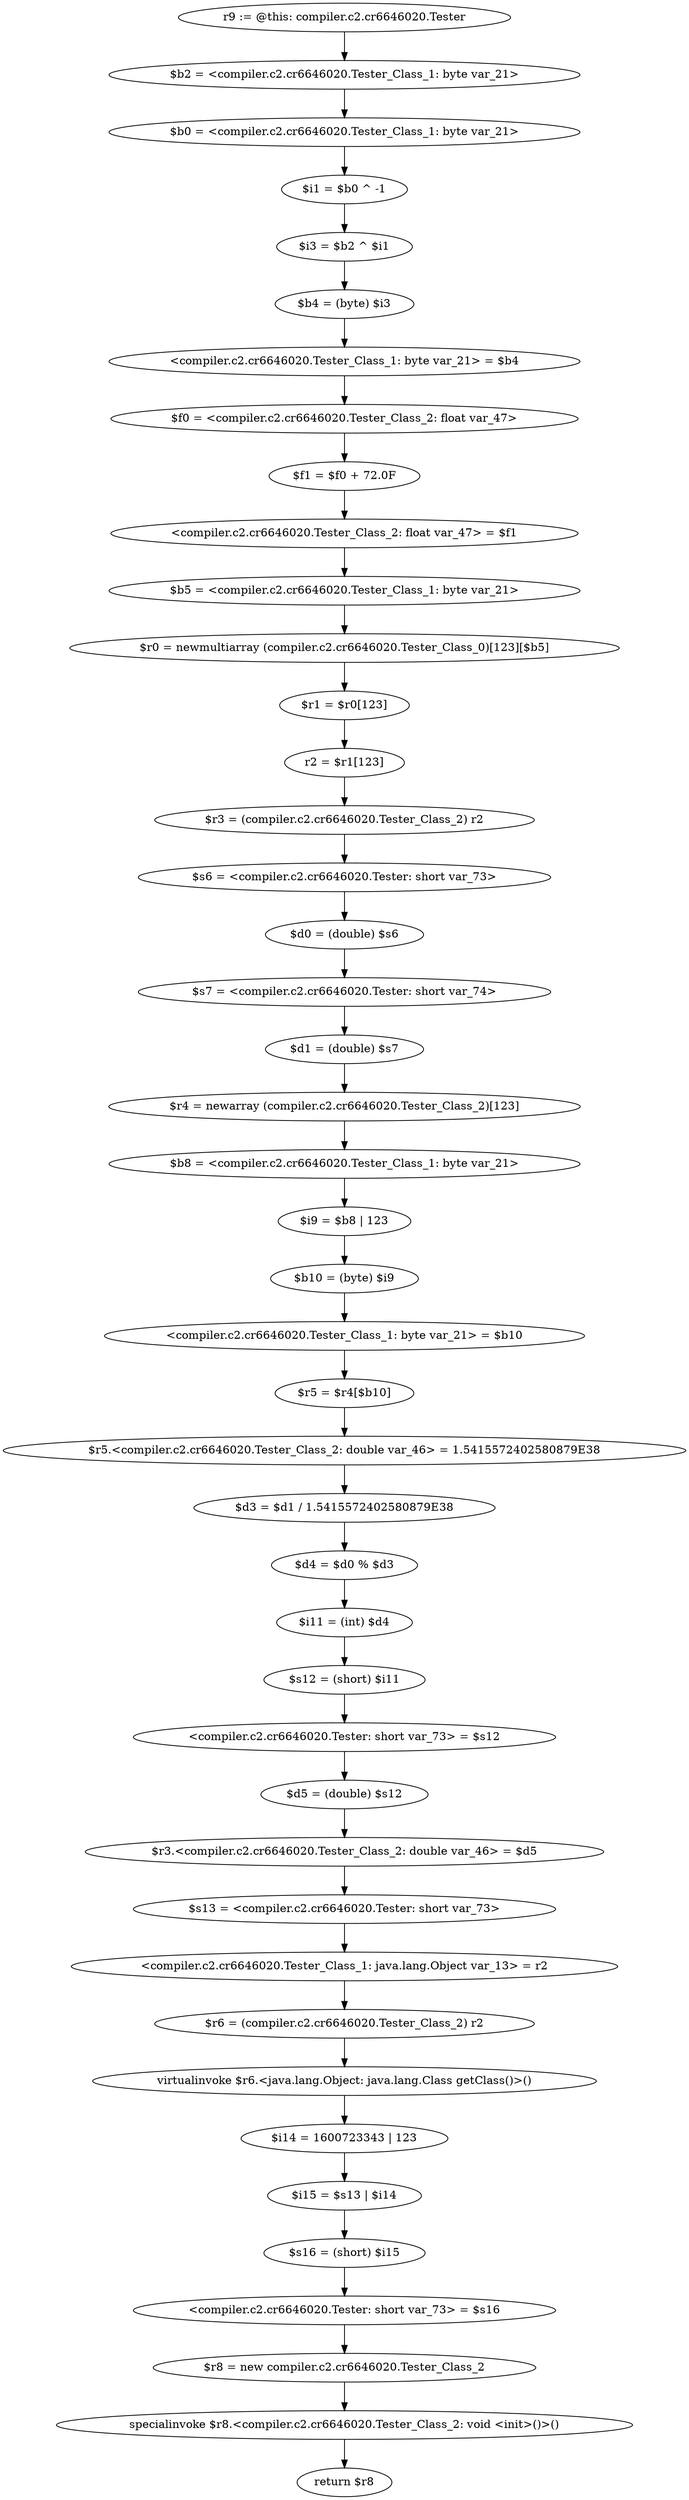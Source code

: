 digraph "unitGraph" {
    "r9 := @this: compiler.c2.cr6646020.Tester"
    "$b2 = <compiler.c2.cr6646020.Tester_Class_1: byte var_21>"
    "$b0 = <compiler.c2.cr6646020.Tester_Class_1: byte var_21>"
    "$i1 = $b0 ^ -1"
    "$i3 = $b2 ^ $i1"
    "$b4 = (byte) $i3"
    "<compiler.c2.cr6646020.Tester_Class_1: byte var_21> = $b4"
    "$f0 = <compiler.c2.cr6646020.Tester_Class_2: float var_47>"
    "$f1 = $f0 + 72.0F"
    "<compiler.c2.cr6646020.Tester_Class_2: float var_47> = $f1"
    "$b5 = <compiler.c2.cr6646020.Tester_Class_1: byte var_21>"
    "$r0 = newmultiarray (compiler.c2.cr6646020.Tester_Class_0)[123][$b5]"
    "$r1 = $r0[123]"
    "r2 = $r1[123]"
    "$r3 = (compiler.c2.cr6646020.Tester_Class_2) r2"
    "$s6 = <compiler.c2.cr6646020.Tester: short var_73>"
    "$d0 = (double) $s6"
    "$s7 = <compiler.c2.cr6646020.Tester: short var_74>"
    "$d1 = (double) $s7"
    "$r4 = newarray (compiler.c2.cr6646020.Tester_Class_2)[123]"
    "$b8 = <compiler.c2.cr6646020.Tester_Class_1: byte var_21>"
    "$i9 = $b8 | 123"
    "$b10 = (byte) $i9"
    "<compiler.c2.cr6646020.Tester_Class_1: byte var_21> = $b10"
    "$r5 = $r4[$b10]"
    "$r5.<compiler.c2.cr6646020.Tester_Class_2: double var_46> = 1.5415572402580879E38"
    "$d3 = $d1 / 1.5415572402580879E38"
    "$d4 = $d0 % $d3"
    "$i11 = (int) $d4"
    "$s12 = (short) $i11"
    "<compiler.c2.cr6646020.Tester: short var_73> = $s12"
    "$d5 = (double) $s12"
    "$r3.<compiler.c2.cr6646020.Tester_Class_2: double var_46> = $d5"
    "$s13 = <compiler.c2.cr6646020.Tester: short var_73>"
    "<compiler.c2.cr6646020.Tester_Class_1: java.lang.Object var_13> = r2"
    "$r6 = (compiler.c2.cr6646020.Tester_Class_2) r2"
    "virtualinvoke $r6.<java.lang.Object: java.lang.Class getClass()>()"
    "$i14 = 1600723343 | 123"
    "$i15 = $s13 | $i14"
    "$s16 = (short) $i15"
    "<compiler.c2.cr6646020.Tester: short var_73> = $s16"
    "$r8 = new compiler.c2.cr6646020.Tester_Class_2"
    "specialinvoke $r8.<compiler.c2.cr6646020.Tester_Class_2: void <init>()>()"
    "return $r8"
    "r9 := @this: compiler.c2.cr6646020.Tester"->"$b2 = <compiler.c2.cr6646020.Tester_Class_1: byte var_21>";
    "$b2 = <compiler.c2.cr6646020.Tester_Class_1: byte var_21>"->"$b0 = <compiler.c2.cr6646020.Tester_Class_1: byte var_21>";
    "$b0 = <compiler.c2.cr6646020.Tester_Class_1: byte var_21>"->"$i1 = $b0 ^ -1";
    "$i1 = $b0 ^ -1"->"$i3 = $b2 ^ $i1";
    "$i3 = $b2 ^ $i1"->"$b4 = (byte) $i3";
    "$b4 = (byte) $i3"->"<compiler.c2.cr6646020.Tester_Class_1: byte var_21> = $b4";
    "<compiler.c2.cr6646020.Tester_Class_1: byte var_21> = $b4"->"$f0 = <compiler.c2.cr6646020.Tester_Class_2: float var_47>";
    "$f0 = <compiler.c2.cr6646020.Tester_Class_2: float var_47>"->"$f1 = $f0 + 72.0F";
    "$f1 = $f0 + 72.0F"->"<compiler.c2.cr6646020.Tester_Class_2: float var_47> = $f1";
    "<compiler.c2.cr6646020.Tester_Class_2: float var_47> = $f1"->"$b5 = <compiler.c2.cr6646020.Tester_Class_1: byte var_21>";
    "$b5 = <compiler.c2.cr6646020.Tester_Class_1: byte var_21>"->"$r0 = newmultiarray (compiler.c2.cr6646020.Tester_Class_0)[123][$b5]";
    "$r0 = newmultiarray (compiler.c2.cr6646020.Tester_Class_0)[123][$b5]"->"$r1 = $r0[123]";
    "$r1 = $r0[123]"->"r2 = $r1[123]";
    "r2 = $r1[123]"->"$r3 = (compiler.c2.cr6646020.Tester_Class_2) r2";
    "$r3 = (compiler.c2.cr6646020.Tester_Class_2) r2"->"$s6 = <compiler.c2.cr6646020.Tester: short var_73>";
    "$s6 = <compiler.c2.cr6646020.Tester: short var_73>"->"$d0 = (double) $s6";
    "$d0 = (double) $s6"->"$s7 = <compiler.c2.cr6646020.Tester: short var_74>";
    "$s7 = <compiler.c2.cr6646020.Tester: short var_74>"->"$d1 = (double) $s7";
    "$d1 = (double) $s7"->"$r4 = newarray (compiler.c2.cr6646020.Tester_Class_2)[123]";
    "$r4 = newarray (compiler.c2.cr6646020.Tester_Class_2)[123]"->"$b8 = <compiler.c2.cr6646020.Tester_Class_1: byte var_21>";
    "$b8 = <compiler.c2.cr6646020.Tester_Class_1: byte var_21>"->"$i9 = $b8 | 123";
    "$i9 = $b8 | 123"->"$b10 = (byte) $i9";
    "$b10 = (byte) $i9"->"<compiler.c2.cr6646020.Tester_Class_1: byte var_21> = $b10";
    "<compiler.c2.cr6646020.Tester_Class_1: byte var_21> = $b10"->"$r5 = $r4[$b10]";
    "$r5 = $r4[$b10]"->"$r5.<compiler.c2.cr6646020.Tester_Class_2: double var_46> = 1.5415572402580879E38";
    "$r5.<compiler.c2.cr6646020.Tester_Class_2: double var_46> = 1.5415572402580879E38"->"$d3 = $d1 / 1.5415572402580879E38";
    "$d3 = $d1 / 1.5415572402580879E38"->"$d4 = $d0 % $d3";
    "$d4 = $d0 % $d3"->"$i11 = (int) $d4";
    "$i11 = (int) $d4"->"$s12 = (short) $i11";
    "$s12 = (short) $i11"->"<compiler.c2.cr6646020.Tester: short var_73> = $s12";
    "<compiler.c2.cr6646020.Tester: short var_73> = $s12"->"$d5 = (double) $s12";
    "$d5 = (double) $s12"->"$r3.<compiler.c2.cr6646020.Tester_Class_2: double var_46> = $d5";
    "$r3.<compiler.c2.cr6646020.Tester_Class_2: double var_46> = $d5"->"$s13 = <compiler.c2.cr6646020.Tester: short var_73>";
    "$s13 = <compiler.c2.cr6646020.Tester: short var_73>"->"<compiler.c2.cr6646020.Tester_Class_1: java.lang.Object var_13> = r2";
    "<compiler.c2.cr6646020.Tester_Class_1: java.lang.Object var_13> = r2"->"$r6 = (compiler.c2.cr6646020.Tester_Class_2) r2";
    "$r6 = (compiler.c2.cr6646020.Tester_Class_2) r2"->"virtualinvoke $r6.<java.lang.Object: java.lang.Class getClass()>()";
    "virtualinvoke $r6.<java.lang.Object: java.lang.Class getClass()>()"->"$i14 = 1600723343 | 123";
    "$i14 = 1600723343 | 123"->"$i15 = $s13 | $i14";
    "$i15 = $s13 | $i14"->"$s16 = (short) $i15";
    "$s16 = (short) $i15"->"<compiler.c2.cr6646020.Tester: short var_73> = $s16";
    "<compiler.c2.cr6646020.Tester: short var_73> = $s16"->"$r8 = new compiler.c2.cr6646020.Tester_Class_2";
    "$r8 = new compiler.c2.cr6646020.Tester_Class_2"->"specialinvoke $r8.<compiler.c2.cr6646020.Tester_Class_2: void <init>()>()";
    "specialinvoke $r8.<compiler.c2.cr6646020.Tester_Class_2: void <init>()>()"->"return $r8";
}
